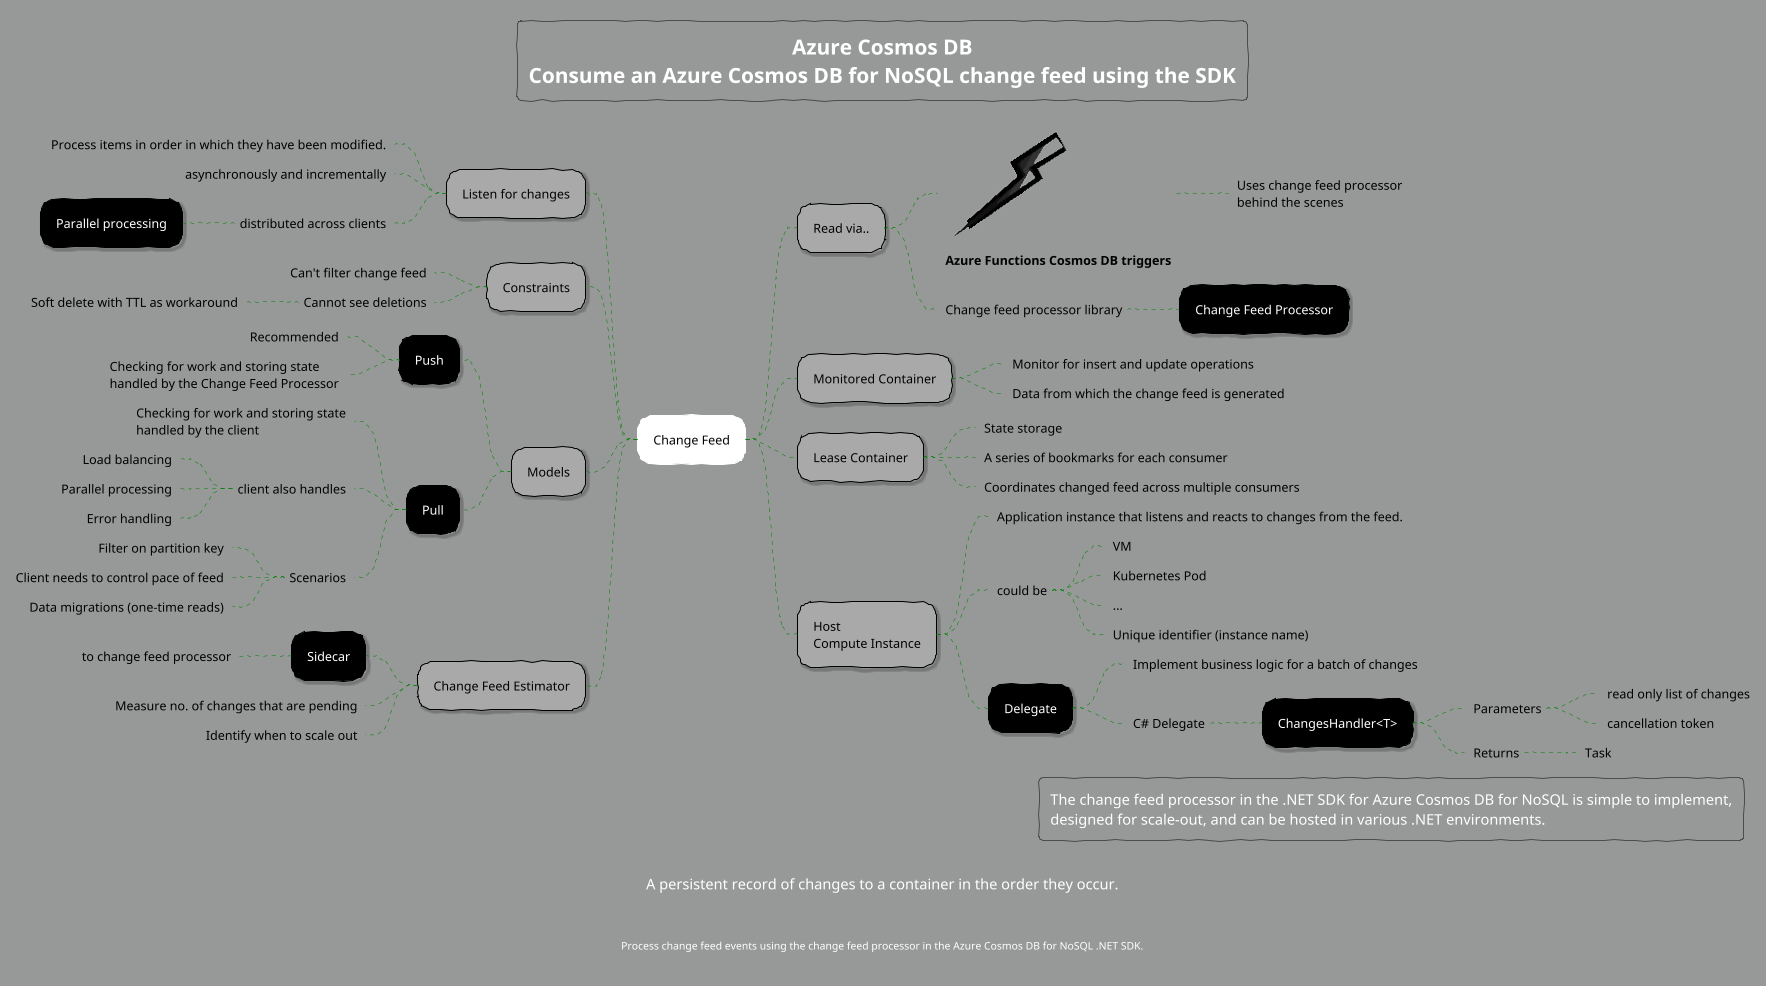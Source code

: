 @startmindmap "Azure Change Feed Processing"

title Azure Cosmos DB\nConsume an Azure Cosmos DB for NoSQL change feed using the SDK


caption A persistent record of changes to a container in the order they occur.
footer Process change feed events using the change feed processor in the Azure Cosmos DB for NoSQL .NET SDK.


' List of available themes:
' https://plantuml.com/theme
!theme sketchy
!include <osa/lightning/lightning>
'!theme carbon-gray
'!theme cyborg
'!theme mars
' skinparam backgroundColor #e8edec
skinparam backgroundColor #969998

<style>
    mindMapDiagram {
        .root {
            BackgroundColor darkblue
            LineColor black
            FontColor white
        }

        .blue {
            FontColor darkblue
        }


        node {
            FontColor white
            LineColor black
            BackgroundColor black
            Shadowing 2.0
            RoundCorner 25
        }
        :depth(0) {
            FontColor black
            LineColor white
            BackgroundColor white
            Shadowing 0.0
        }
        :depth(1) {
            FontColor black
            BackgroundColor darkgrey
            Shadowing 2.0
        }

        arrow {
            LineStyle 4
            LineThickness 0.5
            LineColor green
        }

        boxless {
            FontColor black
            Margin 10
            Padding 10
            MaximumWidth 400
        }
    }
</style>

+ Change Feed

-- Listen for changes
---_ Process items in order in which they have been modified.
---_ asynchronously and incrementally
---_ distributed across clients
---- Parallel processing

-- Constraints
---_ Can't filter change feed
---_ Cannot see deletions
----_ Soft delete with TTL as workaround

-- Models

--- Push
----_ Recommended
----_ Checking for work and storing state\nhandled by the Change Feed Processor
--- Pull
----_ Checking for work and storing state\nhandled by the client
----_ client also handles
-----_ Load balancing
-----_ Parallel processing
-----_ Error handling
----_ Scenarios
-----_ Filter on partition key
-----_ Client needs to control pace of feed
-----_ Data migrations (one-time reads)

++ Read via..
+++_ <$lightning>\n**Azure Functions Cosmos DB triggers**
++++_ Uses change feed processor\nbehind the scenes
+++_ Change feed processor library
++++ Change Feed Processor

++ Monitored Container
+++_ Monitor for insert and update operations
+++_ Data from which the change feed is generated
++ Lease Container
+++_ State storage
+++_ A series of bookmarks for each consumer
+++_ Coordinates changed feed across multiple consumers
++ Host\nCompute Instance
+++_ Application instance that listens and reacts to changes from the feed.
+++_ could be
++++_ VM
++++_ Kubernetes Pod
++++_ ...
++++_ Unique identifier (instance name)
+++ Delegate
++++_ Implement business logic for a batch of changes
++++_ C# Delegate
+++++ ChangesHandler<T>
++++++_ Parameters
+++++++_ read only list of changes
+++++++_ cancellation token
++++++_ Returns
+++++++_ Task

-- Change Feed Estimator
--- Sidecar
----_ to change feed processor
---_ Measure no. of changes that are pending
---_ Identify when to scale out
legend right
The change feed processor in the .NET SDK for Azure Cosmos DB for NoSQL is simple to implement,
designed for scale-out, and can be hosted in various .NET environments.
endlegend

@endmindmap
